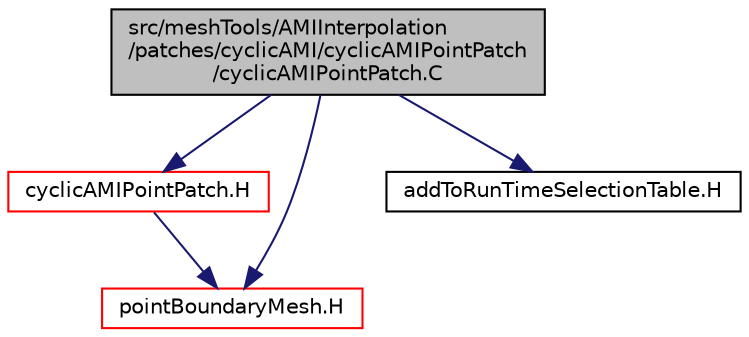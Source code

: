 digraph "src/meshTools/AMIInterpolation/patches/cyclicAMI/cyclicAMIPointPatch/cyclicAMIPointPatch.C"
{
  bgcolor="transparent";
  edge [fontname="Helvetica",fontsize="10",labelfontname="Helvetica",labelfontsize="10"];
  node [fontname="Helvetica",fontsize="10",shape=record];
  Node0 [label="src/meshTools/AMIInterpolation\l/patches/cyclicAMI/cyclicAMIPointPatch\l/cyclicAMIPointPatch.C",height=0.2,width=0.4,color="black", fillcolor="grey75", style="filled", fontcolor="black"];
  Node0 -> Node1 [color="midnightblue",fontsize="10",style="solid",fontname="Helvetica"];
  Node1 [label="cyclicAMIPointPatch.H",height=0.2,width=0.4,color="red",URL="$a08072.html"];
  Node1 -> Node228 [color="midnightblue",fontsize="10",style="solid",fontname="Helvetica"];
  Node228 [label="pointBoundaryMesh.H",height=0.2,width=0.4,color="red",URL="$a12152.html"];
  Node0 -> Node228 [color="midnightblue",fontsize="10",style="solid",fontname="Helvetica"];
  Node0 -> Node230 [color="midnightblue",fontsize="10",style="solid",fontname="Helvetica"];
  Node230 [label="addToRunTimeSelectionTable.H",height=0.2,width=0.4,color="black",URL="$a09989.html",tooltip="Macros for easy insertion into run-time selection tables. "];
}
